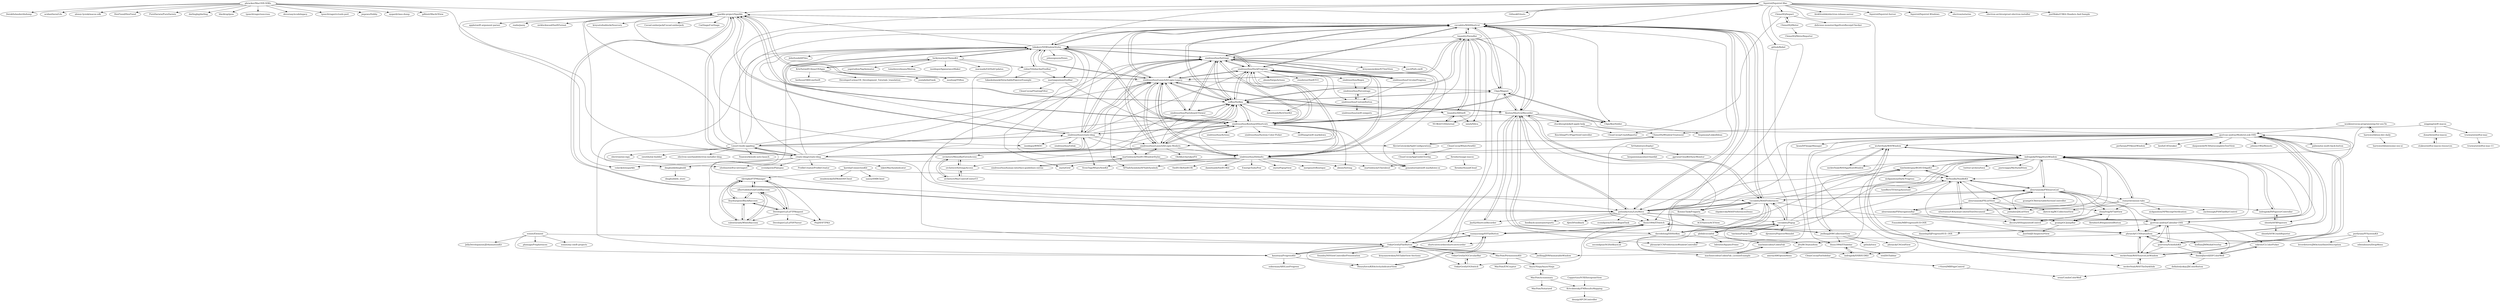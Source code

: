 digraph G {
"Squirrel/Squirrel.Mac" -> "GitbookIO/nuts" ["e"=1]
"Squirrel/Squirrel.Mac" -> "sparkle-project/Sparkle"
"Squirrel/Squirrel.Mac" -> "ArekSredzki/electron-release-server" ["e"=1]
"Squirrel/Squirrel.Mac" -> "Squirrel/Squirrel.Server"
"Squirrel/Squirrel.Mac" -> "Squirrel/Squirrel.Windows" ["e"=1]
"Squirrel/Squirrel.Mac" -> "electron/notarize" ["e"=1]
"Squirrel/Squirrel.Mac" -> "cocoabits/MASShortcut"
"Squirrel/Squirrel.Mac" -> "electron-archive/grunt-electron-installer" ["e"=1]
"Squirrel/Squirrel.Mac" -> "gyetvan-andras/ModernLook-OSX"
"Squirrel/Squirrel.Mac" -> "potionfactory/LetsMove"
"Squirrel/Squirrel.Mac" -> "sindresorhus/Settings"
"Squirrel/Squirrel.Mac" -> "lukakerr/NSWindowStyles"
"Squirrel/Squirrel.Mac" -> "ChimeHQ/Impact"
"Squirrel/Squirrel.Mac" -> "github/Rebel"
"Squirrel/Squirrel.Mac" -> "justMaku/UXKit-Headers-And-Sample" ["e"=1]
"wigging/swift-macos" -> "trozware/swiftui-mac"
"wigging/swift-macos" -> "donarb/swiftui-macos"
"wigging/swift-macos" -> "ChimeHQ/WindowTreatment"
"sindresorhus/DockProgress" -> "sindresorhus/LaunchAtLogin-Legacy"
"sindresorhus/DockProgress" -> "sindresorhus/Settings"
"sindresorhus/DockProgress" -> "sindresorhus/KeyboardShortcuts"
"sindresorhus/DockProgress" -> "sindresorhus/Defaults"
"sindresorhus/DockProgress" -> "sindresorhus/CircularProgress"
"sindresorhus/DockProgress" -> "sindresorhus/LaunchAtLogin-Modern"
"sindresorhus/DockProgress" -> "lukakerr/NSWindowStyles"
"sindresorhus/DockProgress" -> "cocoabits/MASShortcut"
"sindresorhus/DockProgress" -> "rensbreur/SwiftTUI" ["e"=1]
"sindresorhus/DockProgress" -> "soffes/HotKey"
"sindresorhus/DockProgress" -> "sindresorhus/CustomButton"
"sindresorhus/DockProgress" -> "sindresorhus/Regex"
"sindresorhus/DockProgress" -> "aheze/SwipeActions" ["e"=1]
"sindresorhus/DockProgress" -> "sindresorhus/Percentage"
"sindresorhus/DockProgress" -> "danielsaidi/RichTextKit" ["e"=1]
"sindresorhus/Defaults" -> "sindresorhus/KeyboardShortcuts"
"sindresorhus/Defaults" -> "sindresorhus/LaunchAtLogin-Legacy"
"sindresorhus/Defaults" -> "sindresorhus/Settings"
"sindresorhus/Defaults" -> "SFSafeSymbols/SFSafeSymbols" ["e"=1]
"sindresorhus/Defaults" -> "gonzalezreal/swift-markdown-ui" ["e"=1]
"sindresorhus/Defaults" -> "EmergeTools/Pow" ["e"=1]
"sindresorhus/Defaults" -> "sindresorhus/DockProgress"
"sindresorhus/Defaults" -> "SvenTiigi/WhatsNewKit" ["e"=1]
"sindresorhus/Defaults" -> "exyte/PopupView" ["e"=1]
"sindresorhus/Defaults" -> "siteline/swiftui-introspect" ["e"=1]
"sindresorhus/Defaults" -> "mergesort/Boutique" ["e"=1]
"sindresorhus/Defaults" -> "aheze/Setting" ["e"=1]
"sindresorhus/Defaults" -> "SwiftUIX/SwiftUIX" ["e"=1]
"sindresorhus/Defaults" -> "danielsaidi/SwiftUIKit" ["e"=1]
"sindresorhus/Defaults" -> "exyte/Grid" ["e"=1]
"sindresorhus/Settings" -> "sindresorhus/LaunchAtLogin-Legacy"
"sindresorhus/Settings" -> "sindresorhus/KeyboardShortcuts"
"sindresorhus/Settings" -> "sindresorhus/Defaults"
"sindresorhus/Settings" -> "sindresorhus/DockProgress"
"sindresorhus/Settings" -> "soffes/HotKey"
"sindresorhus/Settings" -> "cocoabits/MASShortcut"
"sindresorhus/Settings" -> "lukakerr/NSWindowStyles"
"sindresorhus/Settings" -> "sindresorhus/CircularProgress"
"sindresorhus/Settings" -> "sindresorhus/LaunchAtLogin-Modern"
"sindresorhus/Settings" -> "exyte/Grid" ["e"=1]
"sindresorhus/Settings" -> "sindresorhus/Pasteboard-Viewer"
"sindresorhus/Settings" -> "sindresorhus/create-dmg"
"sindresorhus/Settings" -> "krzyzanowskim/STTextView" ["e"=1]
"sindresorhus/Settings" -> "gonzalezreal/swift-markdown-ui" ["e"=1]
"sindresorhus/Settings" -> "mxcl/Path.swift" ["e"=1]
"lukakerr/NSWindowStyles" -> "sindresorhus/LaunchAtLogin-Legacy"
"lukakerr/NSWindowStyles" -> "sindresorhus/DockProgress"
"lukakerr/NSWindowStyles" -> "cocoabits/MASShortcut"
"lukakerr/NSWindowStyles" -> "robin/TitlebarAndToolbar"
"lukakerr/NSWindowStyles" -> "sindresorhus/Settings"
"lukakerr/NSWindowStyles" -> "soffes/HotKey"
"lukakerr/NSWindowStyles" -> "sindresorhus/KeyboardShortcuts"
"lukakerr/NSWindowStyles" -> "martinlexow/SwiftUIWindowStyles"
"lukakerr/NSWindowStyles" -> "OskarGroth/FlatButton"
"lukakerr/NSWindowStyles" -> "marioaguzman/toolbar"
"lukakerr/NSWindowStyles" -> "luckymarmot/ThemeKit"
"lukakerr/NSWindowStyles" -> "kaunteya/ProgressKit"
"lukakerr/NSWindowStyles" -> "johnxnguyen/Down" ["e"=1]
"lukakerr/NSWindowStyles" -> "sparkle-project/Sparkle"
"lukakerr/NSWindowStyles" -> "JohnSundell/Files" ["e"=1]
"indragiek/INAppStoreWindow" -> "weAreYeah/WAYWindow"
"indragiek/INAppStoreWindow" -> "indragiek/INPopoverController"
"indragiek/INAppStoreWindow" -> "alexrozanski/PXSourceList"
"indragiek/INAppStoreWindow" -> "gcamp/GCJumpBar"
"indragiek/INAppStoreWindow" -> "sbooth/SFBPopovers"
"indragiek/INAppStoreWindow" -> "joshaber/JAListView" ["e"=1]
"indragiek/INAppStoreWindow" -> "sketch-hq/BCCollectionView" ["e"=1]
"indragiek/INAppStoreWindow" -> "decors/ANSegmentedControl"
"indragiek/INAppStoreWindow" -> "rsms/chromium-tabs"
"indragiek/INAppStoreWindow" -> "twitter-archive/twui" ["e"=1]
"indragiek/INAppStoreWindow" -> "indragiek/SNRHUDKit"
"indragiek/INAppStoreWindow" -> "weAreYeah/WAYAppStoreWindow"
"indragiek/INAppStoreWindow" -> "MrNoodle/NoodleKit"
"indragiek/INAppStoreWindow" -> "joericioppo/MyStyledView" ["e"=1]
"indragiek/INAppStoreWindow" -> "timthedevguy/BGHUDAppKit"
"phracker/MacOSX-SDKs" -> "tpoechtrager/osxcross" ["e"=1]
"phracker/MacOSX-SDKs" -> "devernay/xcodelegacy" ["e"=1]
"phracker/MacOSX-SDKs" -> "tpoechtrager/cctools-port" ["e"=1]
"phracker/MacOSX-SDKs" -> "jmpews/Dobby" ["e"=1]
"phracker/MacOSX-SDKs" -> "nygard/class-dump" ["e"=1]
"phracker/MacOSX-SDKs" -> "gdbinit/MachOView" ["e"=1]
"phracker/MacOSX-SDKs" -> "sparkle-project/Sparkle"
"phracker/MacOSX-SDKs" -> "DerekSelander/dsdump" ["e"=1]
"phracker/MacOSX-SDKs" -> "acidanthera/Lilu" ["e"=1]
"phracker/MacOSX-SDKs" -> "alexey-lysiuk/macos-sdk"
"phracker/MacOSX-SDKs" -> "create-dmg/create-dmg"
"phracker/MacOSX-SDKs" -> "HexFiend/HexFiend" ["e"=1]
"phracker/MacOSX-SDKs" -> "PureDarwin/PureDarwin" ["e"=1]
"phracker/MacOSX-SDKs" -> "darlinghq/darling" ["e"=1]
"phracker/MacOSX-SDKs" -> "blacktop/ipsw" ["e"=1]
"LinusU/node-appdmg" -> "create-dmg/create-dmg"
"LinusU/node-appdmg" -> "sindresorhus/create-dmg"
"LinusU/node-appdmg" -> "sparkle-project/Sparkle"
"LinusU/node-appdmg" -> "cocoabits/MASShortcut"
"LinusU/node-appdmg" -> "Teamwork/node-auto-launch" ["e"=1]
"LinusU/node-appdmg" -> "indragiek/INAppStoreWindow"
"LinusU/node-appdmg" -> "electron/osx-sign" ["e"=1]
"LinusU/node-appdmg" -> "sindresorhus/LaunchAtLogin-Legacy"
"LinusU/node-appdmg" -> "nwutils/nw-builder" ["e"=1]
"LinusU/node-appdmg" -> "lukakerr/NSWindowStyles"
"LinusU/node-appdmg" -> "dmgbuild/dmgbuild"
"LinusU/node-appdmg" -> "Squirrel/Squirrel.Mac"
"LinusU/node-appdmg" -> "electron-userland/electron-installer-dmg" ["e"=1]
"LinusU/node-appdmg" -> "potionfactory/LetsMove"
"LinusU/node-appdmg" -> "soffes/HotKey"
"iluuu1994/ITSwitch" -> "jwilling/JNWCollectionView"
"iluuu1994/ITSwitch" -> "sunnyyoung/SYFlatButton"
"iluuu1994/ITSwitch" -> "OskarGroth/OGSwitch"
"iluuu1994/ITSwitch" -> "danieljfarrell/DFColorWell"
"cocoabits/MASPreferences" -> "Kentzo/ShortcutRecorder"
"cocoabits/MASPreferences" -> "glebd/cocoafob"
"cocoabits/MASPreferences" -> "cocoabits/MASShortcut"
"cocoabits/MASPreferences" -> "alexrozanski/PXSourceList"
"cocoabits/MASPreferences" -> "shpakovski/MASPreferencesDemo"
"cocoabits/MASPreferences" -> "cocoabits/Popup"
"cocoabits/MASPreferences" -> "potionfactory/LetsMove"
"cocoabits/MASPreferences" -> "phranck/CCNStatusItem"
"cocoabits/MASPreferences" -> "KosmicTask/Fragaria"
"cocoabits/MASPreferences" -> "iluuu1994/ITSidebar"
"cocoabits/MASPreferences" -> "indragiek/INAppStoreWindow"
"cocoabits/MASPreferences" -> "indragiek/SNRHUDKit"
"sindresorhus/CircularProgress" -> "sindresorhus/DockProgress"
"sindresorhus/CircularProgress" -> "sindresorhus/CustomButton"
"sindresorhus/CircularProgress" -> "sindresorhus/Settings"
"cocoabits/Popup" -> "taichino/PopupTest"
"cocoabits/Popup" -> "cocoabits/MASPreferences"
"cocoabits/Popup" -> "davedelong/DDHotKey"
"cocoabits/Popup" -> "indragiek/INAppStoreWindow"
"cocoabits/Popup" -> "cocoabits/MASShortcut"
"cocoabits/Popup" -> "MrNoodle/NoodleKit"
"cocoabits/Popup" -> "glebd/cocoafob"
"cocoabits/Popup" -> "djromero/PopoverMenulet"
"albertodebortoli/GoldRaccoon" -> "lloydsargent/BlackRaccoon"
"albertodebortoli/GoldRaccoon" -> "valentinradu/WhiteRaccoon"
"albertodebortoli/GoldRaccoon" -> "nkreipke/FTPManager"
"albertodebortoli/GoldRaccoon" -> "DeveloperLx/LxFTPRequest"
"glebd/cocoafob" -> "machinecodex/CodexFab_LicenseExample"
"glebd/cocoafob" -> "bdrister/AquaticPrime"
"glebd/cocoafob" -> "cocoabits/MASPreferences"
"glebd/cocoafob" -> "machinecodex/CodexFab"
"glebd/cocoafob" -> "MrNoodle/NoodleKit"
"indragiek/INPopoverController" -> "sbooth/SFBPopovers"
"indragiek/INPopoverController" -> "indragiek/INAppStoreWindow"
"ChimeHQ/WindowTreatment" -> "KevinGutowski/SplitConfigurations"
"sbooth/SFBPopovers" -> "indragiek/INPopoverController"
"sbooth/SFBPopovers" -> "sbooth/SFBCrashReporter"
"CleanCocoa/WhatsNewKit" -> "CleanCocoa/AppGuideOverlay"
"MacPaw/PermissionsKit" -> "AsyncNinja/AsyncNinja"
"MacPaw/PermissionsKit" -> "MacPaw/ENCryptor"
"MacPaw/PermissionsKit" -> "OskarGroth/FlatButton"
"Kentzo/ShortcutRecorder" -> "JanX2/ShortcutRecorder"
"Kentzo/ShortcutRecorder" -> "cocoabits/MASShortcut"
"Kentzo/ShortcutRecorder" -> "cocoabits/MASPreferences"
"Kentzo/ShortcutRecorder" -> "soffes/HotKey"
"Kentzo/ShortcutRecorder" -> "Clipy/KeyHolder"
"Kentzo/ShortcutRecorder" -> "davedelong/DDHotKey"
"Kentzo/ShortcutRecorder" -> "potionfactory/LetsMove"
"Kentzo/ShortcutRecorder" -> "shortcutrecorder/shortcutrecorder"
"Kentzo/ShortcutRecorder" -> "phranck/CCNPreferencesWindowController"
"Kentzo/ShortcutRecorder" -> "Clipy/Magnet"
"Kentzo/ShortcutRecorder" -> "KosmicTask/Fragaria"
"Kentzo/ShortcutRecorder" -> "sindresorhus/LaunchAtLogin-Legacy"
"Kentzo/ShortcutRecorder" -> "sindresorhus/KeyboardShortcuts"
"Kentzo/ShortcutRecorder" -> "chuckhoupt/jekyll-apple-help"
"Kentzo/ShortcutRecorder" -> "gyetvan-andras/ModernLook-OSX"
"JanX2/ShortcutRecorder" -> "Kentzo/ShortcutRecorder"
"gcamp/GCJumpBar" -> "shinyfrog/SFTabView"
"gcamp/GCJumpBar" -> "JustSid/JUInspectorView"
"timthedevguy/BGHUDAppKit" -> "MrNoodle/NoodleKit"
"timthedevguy/BGHUDAppKit" -> "nickpaulson/Dark-Progress"
"timthedevguy/BGHUDAppKit" -> "jfro/BCStatusItem"
"sparkle-project/Sparkle" -> "sindresorhus/create-dmg"
"sparkle-project/Sparkle" -> "cocoabits/MASShortcut"
"sparkle-project/Sparkle" -> "sindresorhus/LaunchAtLogin-Legacy"
"sparkle-project/Sparkle" -> "insidegui/WWDC" ["e"=1]
"sparkle-project/Sparkle" -> "sindresorhus/KeyboardShortcuts"
"sparkle-project/Sparkle" -> "apple/swift-argument-parser" ["e"=1]
"sparkle-project/Sparkle" -> "realm/jazzy" ["e"=1]
"sparkle-project/Sparkle" -> "create-dmg/create-dmg"
"sparkle-project/Sparkle" -> "nicklockwood/SwiftFormat" ["e"=1]
"sparkle-project/Sparkle" -> "vslavik/winsparkle" ["e"=1]
"sparkle-project/Sparkle" -> "siteline/swiftui-introspect" ["e"=1]
"sparkle-project/Sparkle" -> "krzysztofzablocki/Sourcery" ["e"=1]
"sparkle-project/Sparkle" -> "CocoaLumberjack/CocoaLumberjack" ["e"=1]
"sparkle-project/Sparkle" -> "Carthage/Carthage" ["e"=1]
"sparkle-project/Sparkle" -> "potionfactory/LetsMove"
"sindresorhus/KeyboardShortcuts" -> "sindresorhus/LaunchAtLogin-Legacy"
"sindresorhus/KeyboardShortcuts" -> "sindresorhus/Settings"
"sindresorhus/KeyboardShortcuts" -> "sindresorhus/Defaults"
"sindresorhus/KeyboardShortcuts" -> "soffes/HotKey"
"sindresorhus/KeyboardShortcuts" -> "sindresorhus/DockProgress"
"sindresorhus/KeyboardShortcuts" -> "sindresorhus/LaunchAtLogin-Modern"
"sindresorhus/KeyboardShortcuts" -> "gonzalezreal/swift-markdown-ui" ["e"=1]
"sindresorhus/KeyboardShortcuts" -> "cocoabits/MASShortcut"
"sindresorhus/KeyboardShortcuts" -> "sindresorhus/Actions" ["e"=1]
"sindresorhus/KeyboardShortcuts" -> "lukakerr/NSWindowStyles"
"sindresorhus/KeyboardShortcuts" -> "sindresorhus/System-Color-Picker" ["e"=1]
"sindresorhus/KeyboardShortcuts" -> "sparkle-project/Sparkle"
"sindresorhus/KeyboardShortcuts" -> "aheze/Setting" ["e"=1]
"sindresorhus/KeyboardShortcuts" -> "sindresorhus/create-dmg"
"sindresorhus/KeyboardShortcuts" -> "swiftlang/swift-markdown" ["e"=1]
"gservera/ScheduleKit" -> "gyetvan-andras/Calendar-OSX"
"gservera/ScheduleKit" -> "phranck/CCNStatusItem"
"gservera/ScheduleKit" -> "gyetvan-andras/ModernLook-OSX"
"gservera/ScheduleKit" -> "weAreYeah/WAYSourceListWindow"
"gservera/ScheduleKit" -> "danieljfarrell/DFColorWell"
"weAreYeah/WAYWindow" -> "weAreYeah/WAYAppStoreWindow"
"weAreYeah/WAYWindow" -> "weAreYeah/WAYSourceListWindow"
"weAreYeah/WAYWindow" -> "indragiek/INAppStoreWindow"
"weAreYeah/WAYWindow" -> "weAreYeah/WAYTheDarkSide"
"Foxnolds/MBProgressHUD-OSX" -> "danielmj/DJProgressHUD_OSX"
"weAreYeah/WAYSourceListWindow" -> "weAreYeah/WAYTheDarkSide"
"weAreYeah/WAYSourceListWindow" -> "weAreYeah/WAYWindow"
"weAreYeah/WAYSourceListWindow" -> "phranck/CCNStatusItem"
"weAreYeah/WAYSourceListWindow" -> "gyetvan-andras/ModernLook-OSX"
"phranck/CCNStatusItem" -> "gyetvan-andras/Calendar-OSX"
"phranck/CCNStatusItem" -> "gyetvan-andras/ModernLook-OSX"
"phranck/CCNStatusItem" -> "weAreYeah/WAYSourceListWindow"
"phranck/CCNStatusItem" -> "phranck/CCNPreferencesWindowController"
"phranck/CCNStatusItem" -> "kodlian/JMModalOverlay"
"phranck/CCNStatusItem" -> "gservera/ScheduleKit"
"ChimeHQ/Impact" -> "ChimeHQ/Meter"
"ChimeHQ/Impact" -> "CleanCocoa/CrashReporter"
"ChimeHQ/Impact" -> "delicious-monster/AppStoreReceiptChecker" ["e"=1]
"valentinradu/WhiteRaccoon" -> "lloydsargent/BlackRaccoon"
"valentinradu/WhiteRaccoon" -> "albertodebortoli/GoldRaccoon"
"valentinradu/WhiteRaccoon" -> "nkreipke/FTPManager"
"sindresorhus/Pasteboard-Viewer" -> "sindresorhus/LaunchAtLogin-Legacy"
"sindresorhus/Pasteboard-Viewer" -> "sindresorhus/Settings"
"sindresorhus/Pasteboard-Viewer" -> "sindresorhus/KeyboardShortcuts"
"sindresorhus/Pasteboard-Viewer" -> "sindresorhus/LaunchAtLogin-Modern"
"sindresorhus/Pasteboard-Viewer" -> "martinlexow/SwiftUIWindowStyles"
"sindresorhus/Pasteboard-Viewer" -> "soffes/HotKey"
"sindresorhus/Percentage" -> "sindresorhus/CustomButton"
"DeveloperLx/LxFTPRequest" -> "nkreipke/FTPManager"
"DeveloperLx/LxFTPRequest" -> "lloydsargent/BlackRaccoon"
"DeveloperLx/LxFTPRequest" -> "albertodebortoli/GoldRaccoon"
"DeveloperLx/LxFTPRequest" -> "PeqNP/FTPKit"
"DeveloperLx/LxFTPRequest" -> "DeveloperLx/LxPDFParser"
"DeveloperLx/LxFTPRequest" -> "valentinradu/WhiteRaccoon"
"weAreYeah/WAYTheDarkSide" -> "weAreYeah/WAYSourceListWindow"
"trozware/swiftui-mac" -> "trozware/swiftui-mac-11"
"marioaguzman/toolbar" -> "KevinGutowski/SplitConfigurations"
"marioaguzman/toolbar" -> "CleanCocoa/FloatingFilter"
"weAreYeah/WAYAppStoreWindow" -> "weAreYeah/WAYWindow"
"donarb/swiftui-macos" -> "stakes/swiftui-macos-resources"
"ChimeHQ/Meter" -> "ChimeHQ/Impact"
"ChimeHQ/Meter" -> "ChimeHQ/MeterReporter"
"sindresorhus/CustomButton" -> "sindresorhus/swift-snippets"
"sindresorhus/CustomButton" -> "sindresorhus/Percentage"
"stakes/swiftui-macos-resources" -> "donarb/swiftui-macos"
"machinecodex/CodexFab" -> "machinecodex/CodexFab_LicenseExample"
"machinecodex/CodexFab_LicenseExample" -> "machinecodex/CodexFab"
"danieljfarrell/DFColorWell" -> "sakrist/CLColorPicker"
"danieljfarrell/DFColorWell" -> "definitelyokay/JXColorButton"
"gyetvan-andras/ModernLook-OSX" -> "gyetvan-andras/Calendar-OSX"
"gyetvan-andras/ModernLook-OSX" -> "phranck/CCNStatusItem"
"gyetvan-andras/ModernLook-OSX" -> "weAreYeah/WAYSourceListWindow"
"gyetvan-andras/ModernLook-OSX" -> "gservera/ScheduleKit"
"gyetvan-andras/ModernLook-OSX" -> "palmin/ios-multi-back-button" ["e"=1]
"gyetvan-andras/ModernLook-OSX" -> "iluuu1994/ITSwitch"
"gyetvan-andras/ModernLook-OSX" -> "kean/DFImageManager" ["e"=1]
"gyetvan-andras/ModernLook-OSX" -> "sunnyyoung/SYFlatButton"
"gyetvan-andras/ModernLook-OSX" -> "perfaram/PFAboutWindow"
"gyetvan-andras/ModernLook-OSX" -> "jwilling/JNWCollectionView"
"gyetvan-andras/ModernLook-OSX" -> "keefo/CATweaker" ["e"=1]
"gyetvan-andras/ModernLook-OSX" -> "danjonweb/NCRAutocompleteTextView"
"gyetvan-andras/ModernLook-OSX" -> "johnno1962/Remote" ["e"=1]
"gyetvan-andras/ModernLook-OSX" -> "weAreYeah/WAYWindow"
"gyetvan-andras/ModernLook-OSX" -> "iluuu1994/ITSidebar"
"martinlexow/SwiftUIWindowStyles" -> "martinlexow/Uberabout"
"martinlexow/SwiftUIWindowStyles" -> "sindresorhus/LaunchAtLogin-Modern"
"martinlexow/SwiftUIWindowStyles" -> "sindresorhus/human-interface-guidelines-extras"
"MrNoodle/NoodleKit" -> "gcamp/GCJumpBar"
"MrNoodle/NoodleKit" -> "uliwitness/UKSyntaxColoredTextDocument"
"MrNoodle/NoodleKit" -> "timthedevguy/BGHUDAppKit"
"MrNoodle/NoodleKit" -> "taoeffect/TESetupAssistant"
"MrNoodle/NoodleKit" -> "shinyfrog/SFTabView"
"MrNoodle/NoodleKit" -> "alexrozanski/PXSourceList"
"eonist/Element" -> "eonist/my-swift-projects"
"eonist/Element" -> "kaunteya/ProgressKit"
"eonist/Element" -> "JellyDevelopment/JDAnimationKit" ["e"=1]
"eonist/Element" -> "phimage/Prephirences" ["e"=1]
"eonist/Element" -> "OskarGroth/FlatButton"
"kaunteya/ProgressKit" -> "sunnyyoung/SYFlatButton"
"kaunteya/ProgressKit" -> "Henryforce/KRActivityIndicatorView"
"kaunteya/ProgressKit" -> "OskarGroth/FlatButton"
"kaunteya/ProgressKit" -> "soberman/ARSLineProgress" ["e"=1]
"NUIKit/CGSInternal" -> "tmandry/AXSwift"
"perfaram/PFSystemKit" -> "edwinbosire/DropMenu" ["e"=1]
"perfaram/PFSystemKit" -> "leverdeterre/JMActionSheetDescription" ["e"=1]
"perfaram/PFSystemKit" -> "kodlian/JMModalOverlay"
"gyetvan-andras/Calendar-OSX" -> "gyetvan-andras/ModernLook-OSX"
"gyetvan-andras/Calendar-OSX" -> "phranck/CCNStatusItem"
"gyetvan-andras/Calendar-OSX" -> "gservera/ScheduleKit"
"gyetvan-andras/Calendar-OSX" -> "sakrist/CLColorPicker"
"gyetvan-andras/Calendar-OSX" -> "danielmj/DJProgressHUD_OSX"
"gyetvan-andras/Calendar-OSX" -> "danieljfarrell/DFColorWell"
"gyetvan-andras/Calendar-OSX" -> "weAreYeah/WAYSourceListWindow"
"potionfactory/LetsMove" -> "cocoabits/MASPreferences"
"potionfactory/LetsMove" -> "Kentzo/ShortcutRecorder"
"potionfactory/LetsMove" -> "cocoabits/MASShortcut"
"potionfactory/LetsMove" -> "AJet/DFeedback"
"potionfactory/LetsMove" -> "sparkle-project/Sparkle"
"potionfactory/LetsMove" -> "alexrozanski/PXSourceList"
"potionfactory/LetsMove" -> "iluuu1994/ITSwitch"
"potionfactory/LetsMove" -> "timthedevguy/BGHUDAppKit"
"potionfactory/LetsMove" -> "JanX2/ShortcutRecorder"
"potionfactory/LetsMove" -> "phranck/CCNStatusItem"
"potionfactory/LetsMove" -> "sveinbjornt/STPrivilegedTask" ["e"=1]
"potionfactory/LetsMove" -> "cocoabits/Popup"
"potionfactory/LetsMove" -> "indragiek/INAppStoreWindow"
"potionfactory/LetsMove" -> "feedback-assistant/reports"
"potionfactory/LetsMove" -> "gyetvan-andras/Calendar-OSX"
"lbrndnr/nuage-macos" -> "lbrndnr/SoundCloud"
"lbrndnr/nuage-macos" -> "martinlexow/Uberabout"
"taichino/PopupTest" -> "cocoabits/Popup"
"wookiee/cocoa-programming-for-osx-5e" -> "harryworld/osx-dev-daily"
"wookiee/cocoa-programming-for-osx-5e" -> "indragiek/INAppStoreWindow"
"wookiee/cocoa-programming-for-osx-5e" -> "gyetvan-andras/ModernLook-OSX"
"sakrist/CLColorPicker" -> "danieljfarrell/DFColorWell"
"sindresorhus/human-interface-guidelines-extras" -> "martinlexow/SwiftUIWindowStyles"
"indragiek/SNRHUDKit" -> "iluuu1994/ITSidebar"
"Coppertino/VOXHistogramView" -> "Krivoblotsky/FMResultsMapping"
"sindresorhus/Regex" -> "sindresorhus/Percentage"
"chuckhoupt/jekyll-apple-help" -> "floschliep/FLOPageViewController"
"chuckhoupt/jekyll-apple-help" -> "CleanCocoa/CrashReporter"
"chuckhoupt/jekyll-apple-help" -> "ChimeHQ/WindowTreatment"
"KevinGutowski/SplitConfigurations" -> "ChimeHQ/WindowTreatment"
"KevinGutowski/SplitConfigurations" -> "CleanCocoa/AppGuideOverlay"
"alexrozanski/PXSourceList" -> "alexrozanski/PXListView"
"alexrozanski/PXSourceList" -> "alexrozanski/PXNavigationBar"
"alexrozanski/PXSourceList" -> "indragiek/INAppStoreWindow"
"alexrozanski/PXSourceList" -> "MrNoodle/NoodleKit"
"alexrozanski/PXSourceList" -> "gyetvan-andras/Calendar-OSX"
"alexrozanski/PXSourceList" -> "cocoabits/MASPreferences"
"alexrozanski/PXSourceList" -> "joshaber/JAListView" ["e"=1]
"alexrozanski/PXSourceList" -> "shinyfrog/SFTabView"
"alexrozanski/PXSourceList" -> "decors/ANSegmentedControl"
"alexrozanski/PXSourceList" -> "phranck/CCNStatusItem"
"alexrozanski/PXSourceList" -> "rsms/chromium-tabs"
"alexrozanski/PXSourceList" -> "gcamp/GCRetractableSectionController" ["e"=1]
"tmandry/Swindler" -> "tmandry/AXSwift"
"tmandry/Swindler" -> "ianyh/Silica"
"tmandry/Swindler" -> "NUIKit/CGSInternal"
"tmandry/Swindler" -> "soffes/HotKey"
"tmandry/Swindler" -> "sindresorhus/LaunchAtLogin-Legacy"
"tmandry/Swindler" -> "cocoabits/MASShortcut"
"tmandry/Swindler" -> "sindresorhus/KeyboardShortcuts"
"tmandry/Swindler" -> "OskarGroth/FlatButton"
"tmandry/Swindler" -> "Clipy/Magnet"
"tmandry/Swindler" -> "lukakerr/NSWindowStyles"
"tmandry/Swindler" -> "Kentzo/ShortcutRecorder"
"harryworld/osx-dev-daily" -> "wookiee/cocoa-programming-for-osx-5e"
"harryworld/osx-dev-daily" -> "harryworld/awesome-osx-ui"
"tmandry/AXSwift" -> "tmandry/Swindler"
"tmandry/AXSwift" -> "NUIKit/CGSInternal"
"tmandry/AXSwift" -> "ianyh/Silica"
"ArtSabintsev/Zephyr" -> "sindresorhus/Defaults"
"ArtSabintsev/Zephyr" -> "ggruen/CloudKitSyncMonitor" ["e"=1]
"ArtSabintsev/Zephyr" -> "benjaminmayo/merchantkit" ["e"=1]
"lloydsargent/BlackRaccoon" -> "valentinradu/WhiteRaccoon"
"lloydsargent/BlackRaccoon" -> "albertodebortoli/GoldRaccoon"
"lloydsargent/BlackRaccoon" -> "nkreipke/FTPManager"
"lloydsargent/BlackRaccoon" -> "DeveloperLx/LxFTPRequest"
"cocoabits/MASShortcut" -> "Kentzo/ShortcutRecorder"
"cocoabits/MASShortcut" -> "soffes/HotKey"
"cocoabits/MASShortcut" -> "sindresorhus/LaunchAtLogin-Legacy"
"cocoabits/MASShortcut" -> "cocoabits/MASPreferences"
"cocoabits/MASShortcut" -> "sindresorhus/KeyboardShortcuts"
"cocoabits/MASShortcut" -> "davedelong/DDHotKey"
"cocoabits/MASShortcut" -> "lukakerr/NSWindowStyles"
"cocoabits/MASShortcut" -> "sindresorhus/Settings"
"cocoabits/MASShortcut" -> "sparkle-project/Sparkle"
"cocoabits/MASShortcut" -> "sindresorhus/DockProgress"
"cocoabits/MASShortcut" -> "potionfactory/LetsMove"
"cocoabits/MASShortcut" -> "iluuu1994/ITSwitch"
"cocoabits/MASShortcut" -> "Clipy/KeyHolder"
"cocoabits/MASShortcut" -> "tmandry/Swindler"
"cocoabits/MASShortcut" -> "Clipy/Magnet"
"Krivoblotsky/FMResultsMapping" -> "deszip/APCDController"
"create-dmg/create-dmg" -> "LinusU/node-appdmg"
"create-dmg/create-dmg" -> "sindresorhus/create-dmg"
"create-dmg/create-dmg" -> "sparkle-project/Sparkle"
"create-dmg/create-dmg" -> "sindresorhus/LaunchAtLogin-Legacy"
"create-dmg/create-dmg" -> "sindresorhus/KeyboardShortcuts"
"create-dmg/create-dmg" -> "inket/MacSymbolicator" ["e"=1]
"create-dmg/create-dmg" -> "dmgbuild/dmgbuild"
"create-dmg/create-dmg" -> "cocoabits/MASShortcut"
"create-dmg/create-dmg" -> "potionfactory/LetsMove"
"create-dmg/create-dmg" -> "soffes/HotKey"
"create-dmg/create-dmg" -> "sveinbjornt/Platypus" ["e"=1]
"create-dmg/create-dmg" -> "lukakerr/NSWindowStyles"
"create-dmg/create-dmg" -> "sindresorhus/Settings"
"create-dmg/create-dmg" -> "vslavik/winsparkle" ["e"=1]
"create-dmg/create-dmg" -> "ProfileCreator/ProfileCreator" ["e"=1]
"sindresorhus/LaunchAtLogin-Modern" -> "sindresorhus/LaunchAtLogin-Legacy"
"sindresorhus/LaunchAtLogin-Modern" -> "sindresorhus/KeyboardShortcuts"
"sindresorhus/LaunchAtLogin-Modern" -> "martinlexow/SwiftUIWindowStyles"
"sindresorhus/LaunchAtLogin-Modern" -> "orchetect/SettingsAccess"
"sindresorhus/LaunchAtLogin-Modern" -> "sindresorhus/DockProgress"
"sindresorhus/LaunchAtLogin-Modern" -> "orchetect/MenuBarExtraAccess"
"sindresorhus/LaunchAtLogin-Modern" -> "sindresorhus/Defaults"
"sindresorhus/LaunchAtLogin-Modern" -> "sindresorhus/Settings"
"sindresorhus/LaunchAtLogin-Modern" -> "soffes/HotKey"
"sindresorhus/LaunchAtLogin-Modern" -> "OlehKorchytskyi/Fit"
"davedelong/DDHotKey" -> "secondgear/SGHotKeysLib"
"davedelong/DDHotKey" -> "cocoabits/MASShortcut"
"davedelong/DDHotKey" -> "shortcutrecorder/shortcutrecorder"
"davedelong/DDHotKey" -> "Kentzo/ShortcutRecorder"
"davedelong/DDHotKey" -> "cocoabits/Popup"
"davedelong/DDHotKey" -> "jfro/BCStatusItem"
"davedelong/DDHotKey" -> "timthedevguy/BGHUDAppKit"
"nkreipke/FTPManager" -> "albertodebortoli/GoldRaccoon"
"nkreipke/FTPManager" -> "lloydsargent/BlackRaccoon"
"nkreipke/FTPManager" -> "DeveloperLx/LxFTPRequest"
"nkreipke/FTPManager" -> "valentinradu/WhiteRaccoon"
"nkreipke/FTPManager" -> "PeqNP/FTPKit"
"robin/TitlebarAndToolbar" -> "lukaskubanek/DetachablePopoverExample"
"robin/TitlebarAndToolbar" -> "lukakerr/NSWindowStyles"
"robin/TitlebarAndToolbar" -> "marioaguzman/toolbar"
"github/Rebel" -> "jwilling/JNWAnimatableWindow"
"Clipy/Magnet" -> "Clipy/KeyHolder"
"Clipy/Magnet" -> "soffes/HotKey"
"Clipy/Magnet" -> "shortcutrecorder/shortcutrecorder"
"Clipy/Magnet" -> "Kentzo/ShortcutRecorder"
"Clipy/Magnet" -> "cocoabits/MASShortcut"
"orchetect/MacControlCenterUI" -> "orchetect/MenuBarExtraAccess"
"orchetect/MacControlCenterUI" -> "orchetect/SettingsAccess"
"uliwitness/UKSyntaxColoredTextDocument" -> "MrNoodle/NoodleKit"
"uliwitness/UKSyntaxColoredTextDocument" -> "gcamp/GCJumpBar"
"definitelyokay/JXColorButton" -> "erne/ComboColorWell"
"luckymarmot/ThemeKit" -> "insidegui/AppearanceMaker"
"luckymarmot/ThemeKit" -> "KrisYu/swift14macOSApps"
"luckymarmot/ThemeKit" -> "robin/TitlebarAndToolbar"
"luckymarmot/ThemeKit" -> "cocoabits/MASPreferences"
"luckymarmot/ThemeKit" -> "lukakerr/NSWindowStyles"
"luckymarmot/ThemeKit" -> "macmade/GitHubUpdates"
"luckymarmot/ThemeKit" -> "yapstudios/YapAnimator" ["e"=1]
"luckymarmot/ThemeKit" -> "sunnyyoung/SYFlatButton"
"luckymarmot/ThemeKit" -> "toineheuvelmans/Metron" ["e"=1]
"AsyncNinja/AsyncNinja" -> "MacPaw/xcsummary"
"KosmicTask/Fragaria" -> "ACENative/ACEView"
"KosmicTask/Fragaria" -> "cocoabits/MASPreferences"
"OskarGroth/FlatButton" -> "sunnyyoung/SYFlatButton"
"OskarGroth/FlatButton" -> "OskarGroth/OGSwitch"
"OskarGroth/FlatButton" -> "Henryforce/KRActivityIndicatorView"
"OskarGroth/FlatButton" -> "iluuu1994/ITSwitch"
"OskarGroth/FlatButton" -> "krzyzanowskim/NSTableView-Sections"
"OskarGroth/FlatButton" -> "OskarGroth/OGCircularBar"
"OskarGroth/FlatButton" -> "jwilling/JNWAnimatableWindow"
"OskarGroth/FlatButton" -> "MacPaw/PermissionsKit"
"OskarGroth/FlatButton" -> "foundry/NSViewControllerPresentation"
"OskarGroth/FlatButton" -> "kaunteya/ProgressKit"
"orchetect/MenuBarExtraAccess" -> "orchetect/MacControlCenterUI"
"orchetect/MenuBarExtraAccess" -> "orchetect/SettingsAccess"
"Clipy/KeyHolder" -> "Clipy/Magnet"
"Clipy/KeyHolder" -> "fespinoza/LinkedIdeas" ["e"=1]
"shinyfrog/SFTabView" -> "gcamp/GCJumpBar"
"shinyfrog/SFTabView" -> "lbrndnr/LBSegmentedButton"
"alexrozanski/PXListView" -> "alexrozanski/PXSourceList"
"alexrozanski/PXListView" -> "sketch-hq/BCCollectionView" ["e"=1]
"alexrozanski/PXListView" -> "alexrozanski/PXNavigationBar"
"alexrozanski/PXListView" -> "decors/ANSegmentedControl"
"alexrozanski/PXListView" -> "joshaber/JAListView" ["e"=1]
"alexrozanski/PXListView" -> "MrNoodle/NoodleKit"
"alexrozanski/PXListView" -> "indragiek/INPopoverController"
"alexrozanski/PXNavigationBar" -> "JustSid/JUInspectorView"
"alexrozanski/PXNavigationBar" -> "decors/ANSegmentedControl"
"orchetect/SettingsAccess" -> "orchetect/MenuBarExtraAccess"
"orchetect/SettingsAccess" -> "orchetect/MacControlCenterUI"
"jfro/BCStatusItem" -> "amrox/AMOptionMenu"
"karelia/ConnectionKit" -> "zwaldowski/DZWebDAVClient"
"karelia/ConnectionKit" -> "MrNoodle/NoodleKit"
"karelia/ConnectionKit" -> "nkreipke/FTPManager"
"karelia/ConnectionKit" -> "naxos/SMBClient" ["e"=1]
"MacPaw/xcsummary" -> "Krivoblotsky/FMResultsMapping"
"MacPaw/xcsummary" -> "MacPaw/Notarized"
"MacPaw/xcsummary" -> "AsyncNinja/AsyncNinja"
"Henryforce/KRActivityIndicatorView" -> "sunnyyoung/SYFlatButton"
"sunnyyoung/SYFlatButton" -> "OskarGroth/FlatButton"
"sunnyyoung/SYFlatButton" -> "Henryforce/KRActivityIndicatorView"
"sunnyyoung/SYFlatButton" -> "iluuu1994/ITSwitch"
"sindresorhus/create-dmg" -> "sindresorhus/LaunchAtLogin-Legacy"
"sindresorhus/create-dmg" -> "create-dmg/create-dmg"
"sindresorhus/create-dmg" -> "sparkle-project/Sparkle"
"sindresorhus/create-dmg" -> "sindresorhus/KeyboardShortcuts"
"sindresorhus/create-dmg" -> "sindresorhus/Settings"
"sindresorhus/create-dmg" -> "LinusU/node-appdmg"
"sindresorhus/create-dmg" -> "sindresorhus/Defaults"
"sindresorhus/create-dmg" -> "sindresorhus/DockProgress"
"sindresorhus/create-dmg" -> "cocoabits/MASShortcut"
"sindresorhus/create-dmg" -> "sindresorhus/Gifski" ["e"=1]
"sindresorhus/create-dmg" -> "soffes/HotKey"
"sindresorhus/create-dmg" -> "SvenTiigi/WhatsNewKit" ["e"=1]
"sindresorhus/create-dmg" -> "insidegui/WWDC" ["e"=1]
"sindresorhus/create-dmg" -> "lukakerr/NSWindowStyles"
"sindresorhus/create-dmg" -> "sindresorhus/LaunchAtLogin-Modern"
"jwilling/JNWCollectionView" -> "iluuu1994/ITSwitch"
"jwilling/JNWCollectionView" -> "weAreYeah/WAYWindow"
"jwilling/JNWCollectionView" -> "iluuu1994/ITSidebar"
"jwilling/JNWCollectionView" -> "github/twui"
"jwilling/JNWCollectionView" -> "phranck/CNGridView"
"OskarGroth/OGSwitch" -> "OskarGroth/OGCircularBar"
"iluuu1994/ITSidebar" -> "stel/DOTabbar"
"iluuu1994/ITSidebar" -> "indragiek/SNRHUDKit"
"rsms/chromium-tabs" -> "zachwaugh/PSMTabBarControl"
"rsms/chromium-tabs" -> "uliwitness/UKSyntaxColoredTextDocument"
"rsms/chromium-tabs" -> "indragiek/INAppStoreWindow"
"rsms/chromium-tabs" -> "shinyfrog/SFTabView"
"rsms/chromium-tabs" -> "decors/ANSegmentedControl"
"rsms/chromium-tabs" -> "nickpaulson/NPReceiptVerification" ["e"=1]
"OskarGroth/OGCircularBar" -> "OskarGroth/OGSwitch"
"CleanCocoa/FatSidebar" -> "c-Viorel/MBPageControl"
"dmgbuild/dmgbuild" -> "dmgbuild/ds_store"
"soffes/HotKey" -> "sindresorhus/KeyboardShortcuts"
"soffes/HotKey" -> "sindresorhus/LaunchAtLogin-Legacy"
"soffes/HotKey" -> "cocoabits/MASShortcut"
"soffes/HotKey" -> "Clipy/Magnet"
"soffes/HotKey" -> "sindresorhus/Settings"
"soffes/HotKey" -> "Kentzo/ShortcutRecorder"
"soffes/HotKey" -> "lukakerr/NSWindowStyles"
"soffes/HotKey" -> "tmandry/Swindler"
"soffes/HotKey" -> "sindresorhus/LaunchAtLogin-Modern"
"soffes/HotKey" -> "tmandry/AXSwift"
"soffes/HotKey" -> "sindresorhus/Defaults"
"soffes/HotKey" -> "sindresorhus/DockProgress"
"soffes/HotKey" -> "Clipy/KeyHolder"
"soffes/HotKey" -> "danielsaidi/RichTextKit" ["e"=1]
"soffes/HotKey" -> "sindresorhus/Pasteboard-Viewer"
"KrisYu/swift14macOSApps" -> "DeveloperLx/macOS_Development_Tutorials_translation" ["e"=1]
"KrisYu/swift14macOSApps" -> "luckymarmot/ThemeKit"
"KrisYu/swift14macOSApps" -> "yeziahehe/Gank" ["e"=1]
"KrisYu/swift14macOSApps" -> "moshuqi/YSRun" ["e"=1]
"KrisYu/swift14macOSApps" -> "herbsun/OKKLineSwift" ["e"=1]
"sindresorhus/LaunchAtLogin-Legacy" -> "sindresorhus/KeyboardShortcuts"
"sindresorhus/LaunchAtLogin-Legacy" -> "sindresorhus/Settings"
"sindresorhus/LaunchAtLogin-Legacy" -> "sindresorhus/LaunchAtLogin-Modern"
"sindresorhus/LaunchAtLogin-Legacy" -> "sindresorhus/Defaults"
"sindresorhus/LaunchAtLogin-Legacy" -> "sindresorhus/DockProgress"
"sindresorhus/LaunchAtLogin-Legacy" -> "soffes/HotKey"
"sindresorhus/LaunchAtLogin-Legacy" -> "sindresorhus/create-dmg"
"sindresorhus/LaunchAtLogin-Legacy" -> "lukakerr/NSWindowStyles"
"sindresorhus/LaunchAtLogin-Legacy" -> "cocoabits/MASShortcut"
"sindresorhus/LaunchAtLogin-Legacy" -> "sparkle-project/Sparkle"
"sindresorhus/LaunchAtLogin-Legacy" -> "sindresorhus/Pasteboard-Viewer"
"sindresorhus/LaunchAtLogin-Legacy" -> "tmandry/Swindler"
"sindresorhus/LaunchAtLogin-Legacy" -> "SFSafeSymbols/SFSafeSymbols" ["e"=1]
"sindresorhus/LaunchAtLogin-Legacy" -> "Clipy/Magnet"
"sindresorhus/LaunchAtLogin-Legacy" -> "Kentzo/ShortcutRecorder"
"c-Viorel/MBPageControl" -> "erne/ComboColorWell"
"Squirrel/Squirrel.Mac" ["l"="28.168,-23.023"]
"GitbookIO/nuts" ["l"="41.335,8.672"]
"sparkle-project/Sparkle" ["l"="28.141,-23.077"]
"ArekSredzki/electron-release-server" ["l"="41.302,8.66"]
"Squirrel/Squirrel.Server" ["l"="28.199,-22.982"]
"Squirrel/Squirrel.Windows" ["l"="-36.736,0.99"]
"electron/notarize" ["l"="41.371,8.703"]
"cocoabits/MASShortcut" ["l"="28.128,-23.108"]
"electron-archive/grunt-electron-installer" ["l"="41.476,8.62"]
"gyetvan-andras/ModernLook-OSX" ["l"="28.253,-23.027"]
"potionfactory/LetsMove" ["l"="28.203,-23.085"]
"sindresorhus/Settings" ["l"="28.053,-23.121"]
"lukakerr/NSWindowStyles" ["l"="28.063,-23.062"]
"ChimeHQ/Impact" ["l"="28.217,-22.903"]
"github/Rebel" ["l"="28.193,-22.95"]
"justMaku/UXKit-Headers-And-Sample" ["l"="40.48,-22.156"]
"wigging/swift-macos" ["l"="28.046,-22.761"]
"trozware/swiftui-mac" ["l"="28.059,-22.716"]
"donarb/swiftui-macos" ["l"="28.019,-22.724"]
"ChimeHQ/WindowTreatment" ["l"="28.06,-22.851"]
"sindresorhus/DockProgress" ["l"="28.053,-23.151"]
"sindresorhus/LaunchAtLogin-Legacy" ["l"="28.094,-23.115"]
"sindresorhus/KeyboardShortcuts" ["l"="28.083,-23.135"]
"sindresorhus/Defaults" ["l"="28.071,-23.177"]
"sindresorhus/CircularProgress" ["l"="28.015,-23.173"]
"sindresorhus/LaunchAtLogin-Modern" ["l"="28.026,-23.139"]
"rensbreur/SwiftTUI" ["l"="42.172,-26.76"]
"soffes/HotKey" ["l"="28.073,-23.111"]
"sindresorhus/CustomButton" ["l"="27.995,-23.206"]
"sindresorhus/Regex" ["l"="28.037,-23.229"]
"aheze/SwipeActions" ["l"="41.807,-28.135"]
"sindresorhus/Percentage" ["l"="28.012,-23.221"]
"danielsaidi/RichTextKit" ["l"="42.495,-26.703"]
"SFSafeSymbols/SFSafeSymbols" ["l"="42.238,-27.003"]
"gonzalezreal/swift-markdown-ui" ["l"="41.899,-28.09"]
"EmergeTools/Pow" ["l"="41.853,-28.085"]
"SvenTiigi/WhatsNewKit" ["l"="41.933,-28.089"]
"exyte/PopupView" ["l"="41.923,-28.16"]
"siteline/swiftui-introspect" ["l"="42.312,-27.091"]
"mergesort/Boutique" ["l"="42.918,-27.783"]
"aheze/Setting" ["l"="41.831,-28.11"]
"SwiftUIX/SwiftUIX" ["l"="42.318,-27.189"]
"danielsaidi/SwiftUIKit" ["l"="41.902,-28.175"]
"exyte/Grid" ["l"="41.948,-28.208"]
"sindresorhus/Pasteboard-Viewer" ["l"="28.022,-23.116"]
"sindresorhus/create-dmg" ["l"="28.088,-23.087"]
"krzyzanowskim/STTextView" ["l"="42.425,-26.717"]
"mxcl/Path.swift" ["l"="45.206,-26.318"]
"robin/TitlebarAndToolbar" ["l"="27.999,-23.025"]
"martinlexow/SwiftUIWindowStyles" ["l"="27.968,-23.122"]
"OskarGroth/FlatButton" ["l"="28.112,-22.955"]
"marioaguzman/toolbar" ["l"="28.003,-22.962"]
"luckymarmot/ThemeKit" ["l"="28.03,-23.017"]
"kaunteya/ProgressKit" ["l"="28.091,-22.946"]
"johnxnguyen/Down" ["l"="42.391,-26.688"]
"JohnSundell/Files" ["l"="42.111,-26.898"]
"indragiek/INAppStoreWindow" ["l"="28.275,-23.109"]
"weAreYeah/WAYWindow" ["l"="28.29,-23.061"]
"indragiek/INPopoverController" ["l"="28.292,-23.145"]
"alexrozanski/PXSourceList" ["l"="28.294,-23.115"]
"gcamp/GCJumpBar" ["l"="28.329,-23.149"]
"sbooth/SFBPopovers" ["l"="28.304,-23.175"]
"joshaber/JAListView" ["l"="43.06,-21.811"]
"sketch-hq/BCCollectionView" ["l"="43.101,-21.778"]
"decors/ANSegmentedControl" ["l"="28.321,-23.109"]
"rsms/chromium-tabs" ["l"="28.335,-23.126"]
"twitter-archive/twui" ["l"="42.851,-21.752"]
"indragiek/SNRHUDKit" ["l"="28.251,-23.087"]
"weAreYeah/WAYAppStoreWindow" ["l"="28.292,-23.085"]
"MrNoodle/NoodleKit" ["l"="28.307,-23.158"]
"joericioppo/MyStyledView" ["l"="43.097,-21.814"]
"timthedevguy/BGHUDAppKit" ["l"="28.257,-23.147"]
"phracker/MacOSX-SDKs" ["l"="28.051,-22.975"]
"tpoechtrager/osxcross" ["l"="-20.221,-26.238"]
"devernay/xcodelegacy" ["l"="-20.007,-46.658"]
"tpoechtrager/cctools-port" ["l"="40.86,-22.629"]
"jmpews/Dobby" ["l"="56.794,-10.735"]
"nygard/class-dump" ["l"="41.901,-22.917"]
"gdbinit/MachOView" ["l"="43.992,-22.579"]
"DerekSelander/dsdump" ["l"="40.927,-22.776"]
"acidanthera/Lilu" ["l"="23.325,-22.147"]
"alexey-lysiuk/macos-sdk" ["l"="28.016,-22.928"]
"create-dmg/create-dmg" ["l"="28.098,-23.052"]
"HexFiend/HexFiend" ["l"="26.082,-22.961"]
"PureDarwin/PureDarwin" ["l"="-19.694,-46.77"]
"darlinghq/darling" ["l"="-14.164,-1.032"]
"blacktop/ipsw" ["l"="40.887,-22.793"]
"LinusU/node-appdmg" ["l"="28.135,-23.048"]
"Teamwork/node-auto-launch" ["l"="41.391,8.678"]
"electron/osx-sign" ["l"="41.448,8.651"]
"nwutils/nw-builder" ["l"="-10.865,4.061"]
"dmgbuild/dmgbuild" ["l"="28.107,-23.009"]
"electron-userland/electron-installer-dmg" ["l"="41.424,8.591"]
"iluuu1994/ITSwitch" ["l"="28.196,-23.008"]
"jwilling/JNWCollectionView" ["l"="28.246,-23.001"]
"sunnyyoung/SYFlatButton" ["l"="28.142,-22.982"]
"OskarGroth/OGSwitch" ["l"="28.163,-22.961"]
"danieljfarrell/DFColorWell" ["l"="28.284,-22.996"]
"cocoabits/MASPreferences" ["l"="28.213,-23.115"]
"Kentzo/ShortcutRecorder" ["l"="28.158,-23.108"]
"glebd/cocoafob" ["l"="28.258,-23.176"]
"shpakovski/MASPreferencesDemo" ["l"="28.241,-23.122"]
"cocoabits/Popup" ["l"="28.226,-23.145"]
"phranck/CCNStatusItem" ["l"="28.27,-23.06"]
"KosmicTask/Fragaria" ["l"="28.197,-23.165"]
"iluuu1994/ITSidebar" ["l"="28.241,-23.057"]
"taichino/PopupTest" ["l"="28.231,-23.188"]
"davedelong/DDHotKey" ["l"="28.186,-23.143"]
"djromero/PopoverMenulet" ["l"="28.237,-23.168"]
"albertodebortoli/GoldRaccoon" ["l"="28.468,-23.302"]
"lloydsargent/BlackRaccoon" ["l"="28.482,-23.292"]
"valentinradu/WhiteRaccoon" ["l"="28.482,-23.309"]
"nkreipke/FTPManager" ["l"="28.47,-23.28"]
"DeveloperLx/LxFTPRequest" ["l"="28.498,-23.296"]
"machinecodex/CodexFab_LicenseExample" ["l"="28.258,-23.21"]
"bdrister/AquaticPrime" ["l"="28.281,-23.235"]
"machinecodex/CodexFab" ["l"="28.273,-23.205"]
"KevinGutowski/SplitConfigurations" ["l"="28.025,-22.876"]
"sbooth/SFBCrashReporter" ["l"="28.325,-23.207"]
"CleanCocoa/WhatsNewKit" ["l"="27.992,-22.804"]
"CleanCocoa/AppGuideOverlay" ["l"="28.007,-22.835"]
"MacPaw/PermissionsKit" ["l"="28.053,-22.894"]
"AsyncNinja/AsyncNinja" ["l"="27.978,-22.846"]
"MacPaw/ENCryptor" ["l"="28.033,-22.856"]
"JanX2/ShortcutRecorder" ["l"="28.186,-23.112"]
"Clipy/KeyHolder" ["l"="28.129,-23.162"]
"shortcutrecorder/shortcutrecorder" ["l"="28.161,-23.155"]
"phranck/CCNPreferencesWindowController" ["l"="28.222,-23.069"]
"Clipy/Magnet" ["l"="28.124,-23.135"]
"chuckhoupt/jekyll-apple-help" ["l"="28.135,-22.924"]
"shinyfrog/SFTabView" ["l"="28.346,-23.146"]
"JustSid/JUInspectorView" ["l"="28.363,-23.135"]
"nickpaulson/Dark-Progress" ["l"="28.282,-23.189"]
"jfro/BCStatusItem" ["l"="28.22,-23.176"]
"insidegui/WWDC" ["l"="45.802,-26.45"]
"apple/swift-argument-parser" ["l"="42.175,-26.88"]
"realm/jazzy" ["l"="45.818,-26.423"]
"nicklockwood/SwiftFormat" ["l"="45.75,-26.464"]
"vslavik/winsparkle" ["l"="-20.4,-27.74"]
"krzysztofzablocki/Sourcery" ["l"="45.702,-26.339"]
"CocoaLumberjack/CocoaLumberjack" ["l"="44.269,-22.244"]
"Carthage/Carthage" ["l"="45.724,-26.634"]
"sindresorhus/Actions" ["l"="25.989,-22.66"]
"sindresorhus/System-Color-Picker" ["l"="25.875,-22.669"]
"swiftlang/swift-markdown" ["l"="42.305,-26.769"]
"gservera/ScheduleKit" ["l"="28.284,-23.022"]
"gyetvan-andras/Calendar-OSX" ["l"="28.282,-23.042"]
"weAreYeah/WAYSourceListWindow" ["l"="28.298,-23.04"]
"weAreYeah/WAYTheDarkSide" ["l"="28.325,-23.047"]
"Foxnolds/MBProgressHUD-OSX" ["l"="28.417,-23.027"]
"danielmj/DJProgressHUD_OSX" ["l"="28.369,-23.034"]
"kodlian/JMModalOverlay" ["l"="28.368,-23.066"]
"ChimeHQ/Meter" ["l"="28.239,-22.867"]
"CleanCocoa/CrashReporter" ["l"="28.18,-22.888"]
"delicious-monster/AppStoreReceiptChecker" ["l"="45.023,-26.24"]
"PeqNP/FTPKit" ["l"="28.504,-23.274"]
"DeveloperLx/LxPDFParser" ["l"="28.522,-23.307"]
"trozware/swiftui-mac-11" ["l"="28.061,-22.688"]
"CleanCocoa/FloatingFilter" ["l"="27.959,-22.928"]
"stakes/swiftui-macos-resources" ["l"="28.005,-22.703"]
"ChimeHQ/MeterReporter" ["l"="28.254,-22.839"]
"sindresorhus/swift-snippets" ["l"="27.965,-23.241"]
"sakrist/CLColorPicker" ["l"="28.308,-23.002"]
"definitelyokay/JXColorButton" ["l"="28.331,-22.949"]
"palmin/ios-multi-back-button" ["l"="47.09,-23.077"]
"kean/DFImageManager" ["l"="47.065,-23.156"]
"perfaram/PFAboutWindow" ["l"="28.297,-22.979"]
"keefo/CATweaker" ["l"="47.089,-23.155"]
"danjonweb/NCRAutocompleteTextView" ["l"="28.267,-22.983"]
"johnno1962/Remote" ["l"="47.121,-23.146"]
"martinlexow/Uberabout" ["l"="27.879,-23.139"]
"sindresorhus/human-interface-guidelines-extras" ["l"="27.922,-23.122"]
"uliwitness/UKSyntaxColoredTextDocument" ["l"="28.341,-23.165"]
"taoeffect/TESetupAssistant" ["l"="28.332,-23.186"]
"eonist/Element" ["l"="28.107,-22.868"]
"eonist/my-swift-projects" ["l"="28.115,-22.814"]
"JellyDevelopment/JDAnimationKit" ["l"="45.54,-25.559"]
"phimage/Prephirences" ["l"="45.913,-25.863"]
"Henryforce/KRActivityIndicatorView" ["l"="28.134,-22.955"]
"soberman/ARSLineProgress" ["l"="45.092,-25.623"]
"NUIKit/CGSInternal" ["l"="27.976,-23.085"]
"tmandry/AXSwift" ["l"="28.006,-23.083"]
"perfaram/PFSystemKit" ["l"="28.434,-23.072"]
"edwinbosire/DropMenu" ["l"="47.178,-22.927"]
"leverdeterre/JMActionSheetDescription" ["l"="46.905,-23.068"]
"AJet/DFeedback" ["l"="28.233,-23.095"]
"sveinbjornt/STPrivilegedTask" ["l"="42.236,-22.924"]
"feedback-assistant/reports" ["l"="28.309,-23.077"]
"lbrndnr/nuage-macos" ["l"="27.818,-23.152"]
"lbrndnr/SoundCloud" ["l"="27.788,-23.159"]
"wookiee/cocoa-programming-for-osx-5e" ["l"="28.345,-23.019"]
"harryworld/osx-dev-daily" ["l"="28.389,-22.991"]
"Coppertino/VOXHistogramView" ["l"="27.893,-22.78"]
"Krivoblotsky/FMResultsMapping" ["l"="27.918,-22.795"]
"floschliep/FLOPageViewController" ["l"="28.146,-22.89"]
"alexrozanski/PXListView" ["l"="28.317,-23.132"]
"alexrozanski/PXNavigationBar" ["l"="28.346,-23.113"]
"gcamp/GCRetractableSectionController" ["l"="43.026,-21.612"]
"tmandry/Swindler" ["l"="28.054,-23.086"]
"ianyh/Silica" ["l"="27.993,-23.062"]
"harryworld/awesome-osx-ui" ["l"="28.426,-22.972"]
"ArtSabintsev/Zephyr" ["l"="28.06,-23.28"]
"ggruen/CloudKitSyncMonitor" ["l"="42.928,-27.736"]
"benjaminmayo/merchantkit" ["l"="45.143,-26.192"]
"deszip/APCDController" ["l"="27.914,-22.774"]
"inket/MacSymbolicator" ["l"="42.133,-26.965"]
"sveinbjornt/Platypus" ["l"="25.846,-21.317"]
"ProfileCreator/ProfileCreator" ["l"="25.917,-21.321"]
"orchetect/SettingsAccess" ["l"="27.959,-23.186"]
"orchetect/MenuBarExtraAccess" ["l"="27.948,-23.172"]
"OlehKorchytskyi/Fit" ["l"="27.981,-23.155"]
"secondgear/SGHotKeysLib" ["l"="28.182,-23.188"]
"lukaskubanek/DetachablePopoverExample" ["l"="27.939,-23.03"]
"jwilling/JNWAnimatableWindow" ["l"="28.166,-22.925"]
"orchetect/MacControlCenterUI" ["l"="27.93,-23.193"]
"erne/ComboColorWell" ["l"="28.366,-22.915"]
"insidegui/AppearanceMaker" ["l"="27.975,-22.974"]
"KrisYu/swift14macOSApps" ["l"="27.968,-23.005"]
"macmade/GitHubUpdates" ["l"="27.93,-22.983"]
"yapstudios/YapAnimator" ["l"="45.316,-26.03"]
"toineheuvelmans/Metron" ["l"="45.374,-26.047"]
"MacPaw/xcsummary" ["l"="27.947,-22.822"]
"ACENative/ACEView" ["l"="28.199,-23.225"]
"krzyzanowskim/NSTableView-Sections" ["l"="28.085,-22.915"]
"OskarGroth/OGCircularBar" ["l"="28.152,-22.942"]
"foundry/NSViewControllerPresentation" ["l"="28.11,-22.907"]
"fespinoza/LinkedIdeas" ["l"="25.745,-22.901"]
"lbrndnr/LBSegmentedButton" ["l"="28.379,-23.16"]
"amrox/AMOptionMenu" ["l"="28.226,-23.212"]
"karelia/ConnectionKit" ["l"="28.402,-23.229"]
"zwaldowski/DZWebDAVClient" ["l"="28.426,-23.245"]
"naxos/SMBClient" ["l"="43.563,-23.188"]
"MacPaw/Notarized" ["l"="27.922,-22.814"]
"sindresorhus/Gifski" ["l"="26.216,-22.691"]
"github/twui" ["l"="28.278,-22.95"]
"phranck/CNGridView" ["l"="28.253,-22.959"]
"stel/DOTabbar" ["l"="28.229,-23.039"]
"zachwaugh/PSMTabBarControl" ["l"="28.38,-23.126"]
"nickpaulson/NPReceiptVerification" ["l"="43.153,-21.848"]
"CleanCocoa/FatSidebar" ["l"="28.417,-22.868"]
"c-Viorel/MBPageControl" ["l"="28.394,-22.889"]
"dmgbuild/ds_store" ["l"="28.097,-22.983"]
"DeveloperLx/macOS_Development_Tutorials_translation" ["l"="44.218,-22.697"]
"yeziahehe/Gank" ["l"="45.231,-22.769"]
"moshuqi/YSRun" ["l"="45.363,-22.799"]
"herbsun/OKKLineSwift" ["l"="44.8,-22.907"]
}